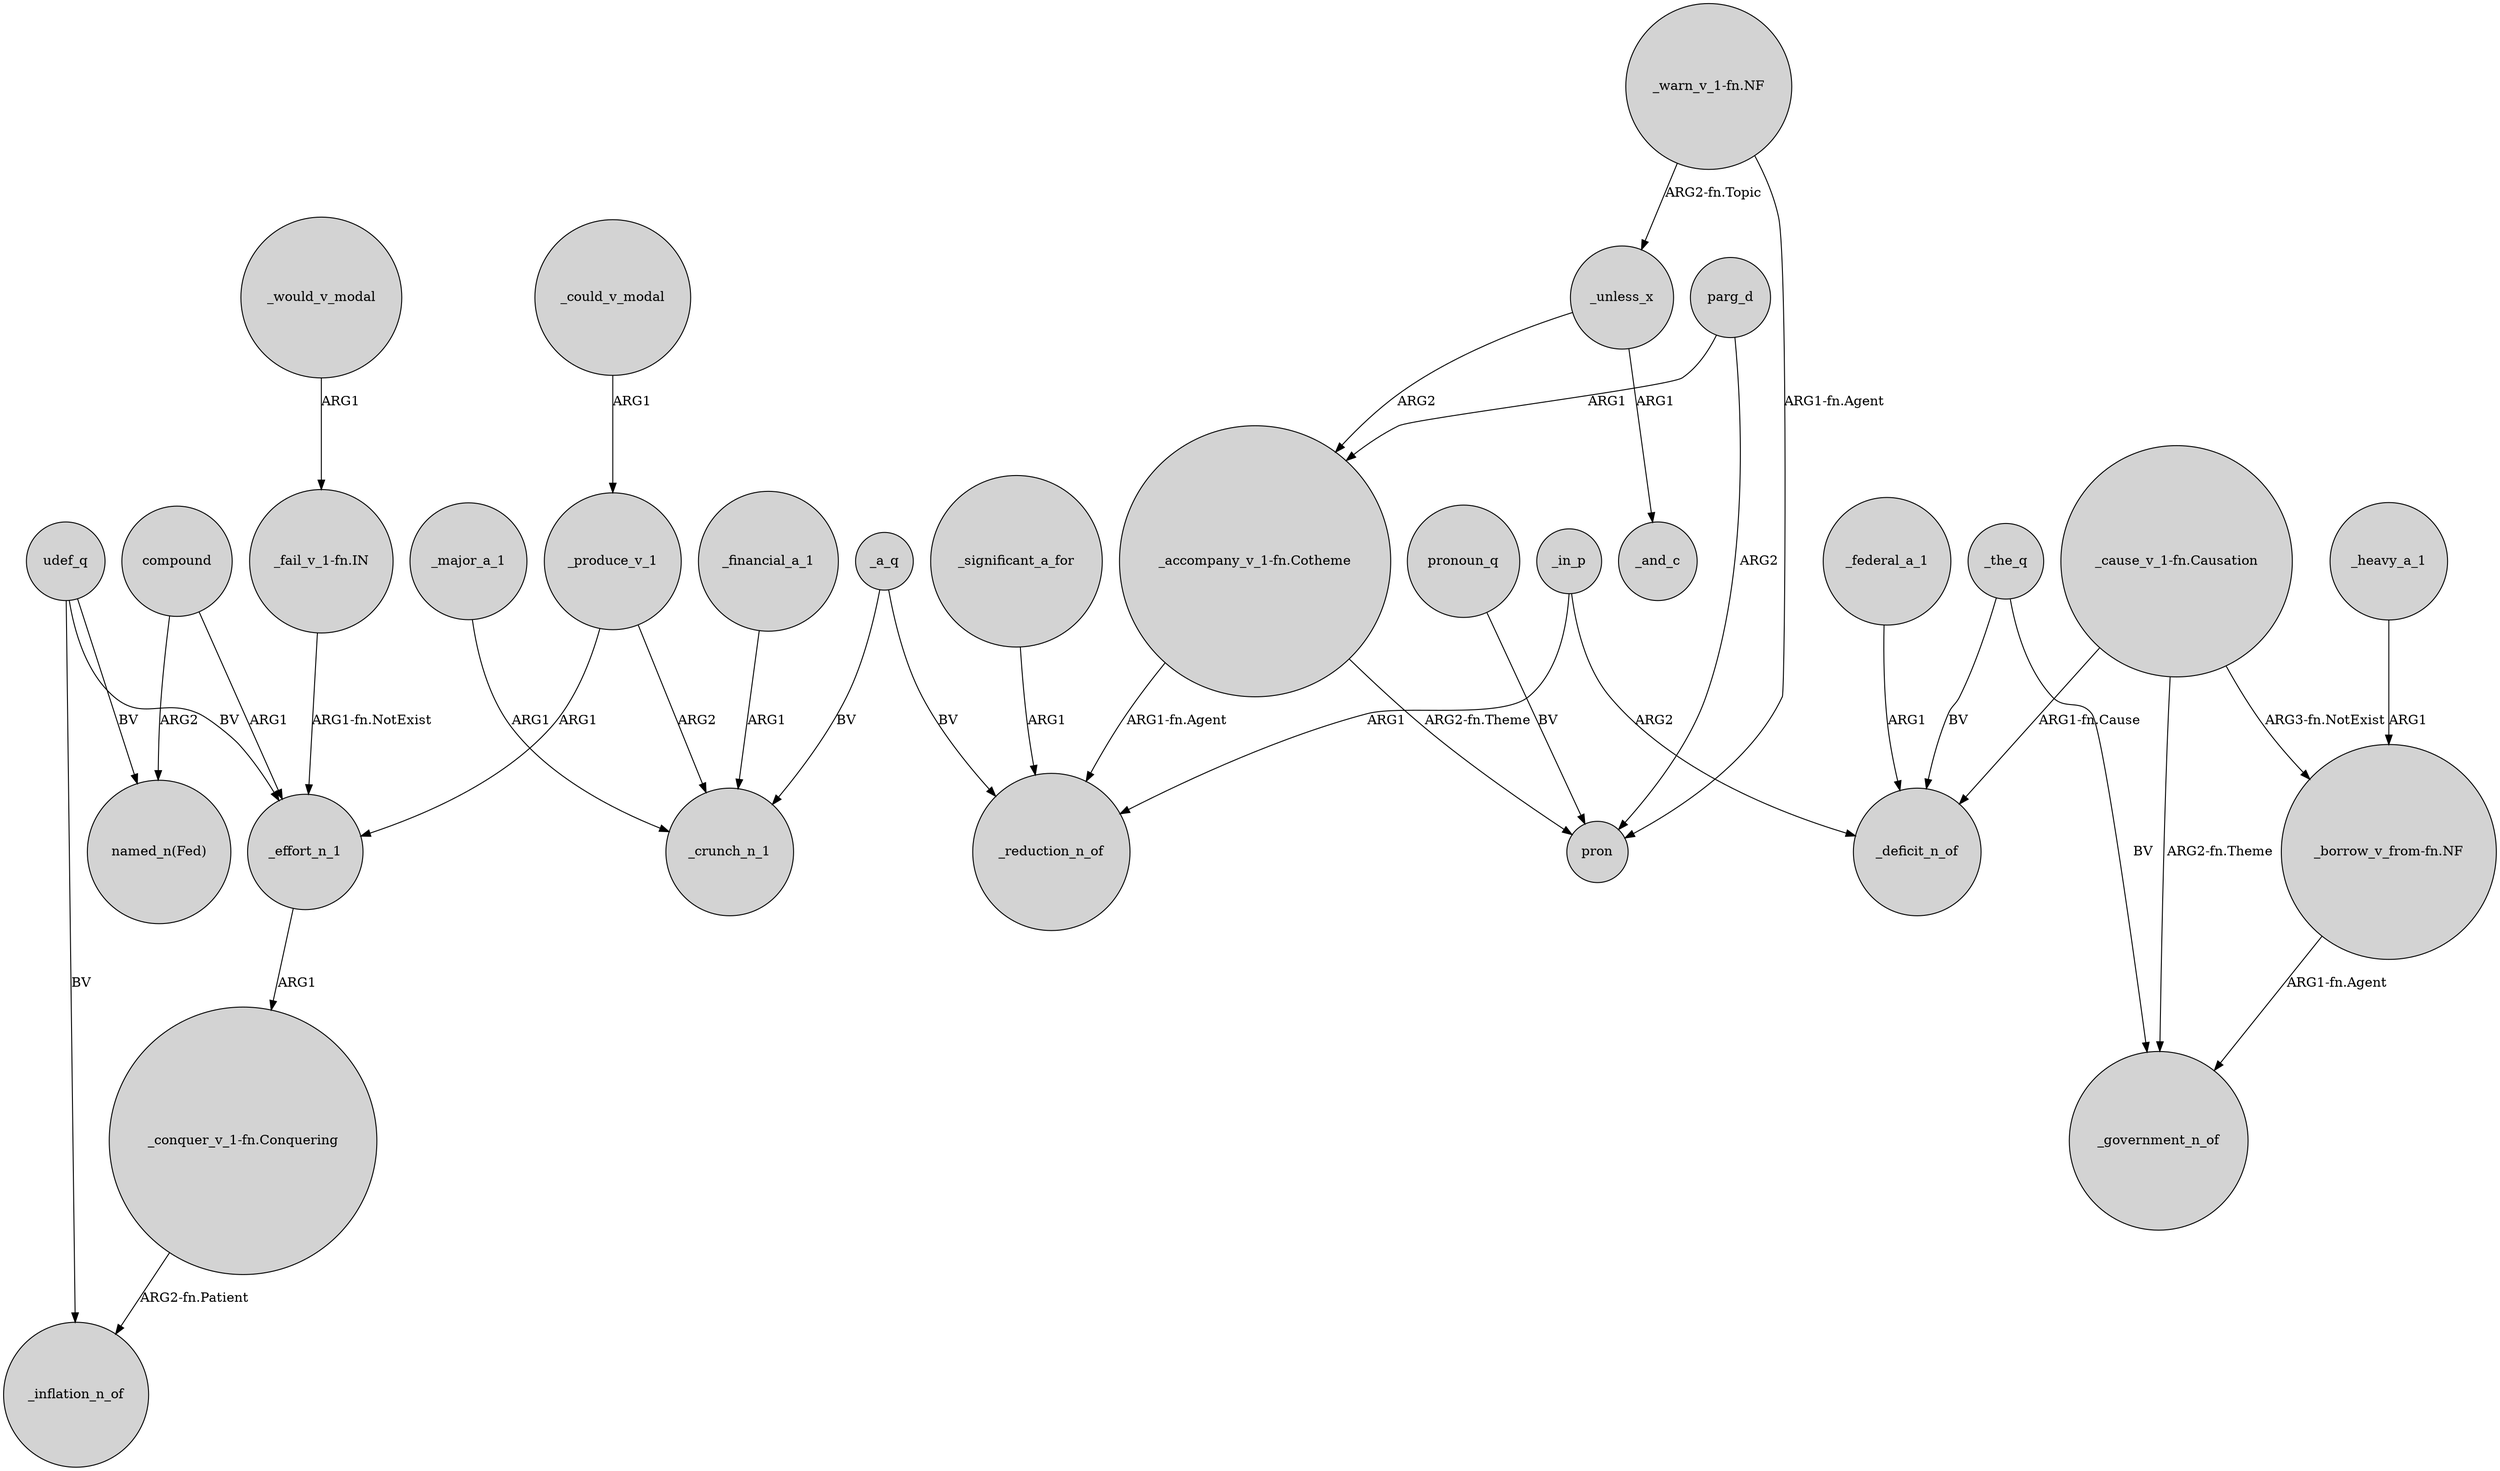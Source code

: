 digraph {
	node [shape=circle style=filled]
	udef_q -> _inflation_n_of [label=BV]
	parg_d -> "_accompany_v_1-fn.Cotheme" [label=ARG1]
	"_warn_v_1-fn.NF" -> pron [label="ARG1-fn.Agent"]
	_effort_n_1 -> "_conquer_v_1-fn.Conquering" [label=ARG1]
	_a_q -> _reduction_n_of [label=BV]
	_in_p -> _reduction_n_of [label=ARG1]
	"_cause_v_1-fn.Causation" -> _government_n_of [label="ARG2-fn.Theme"]
	compound -> "named_n(Fed)" [label=ARG2]
	_major_a_1 -> _crunch_n_1 [label=ARG1]
	_federal_a_1 -> _deficit_n_of [label=ARG1]
	_could_v_modal -> _produce_v_1 [label=ARG1]
	"_warn_v_1-fn.NF" -> _unless_x [label="ARG2-fn.Topic"]
	_would_v_modal -> "_fail_v_1-fn.IN" [label=ARG1]
	"_conquer_v_1-fn.Conquering" -> _inflation_n_of [label="ARG2-fn.Patient"]
	"_accompany_v_1-fn.Cotheme" -> pron [label="ARG2-fn.Theme"]
	parg_d -> pron [label=ARG2]
	"_cause_v_1-fn.Causation" -> "_borrow_v_from-fn.NF" [label="ARG3-fn.NotExist"]
	pronoun_q -> pron [label=BV]
	compound -> _effort_n_1 [label=ARG1]
	_heavy_a_1 -> "_borrow_v_from-fn.NF" [label=ARG1]
	_produce_v_1 -> _crunch_n_1 [label=ARG2]
	_unless_x -> "_accompany_v_1-fn.Cotheme" [label=ARG2]
	"_borrow_v_from-fn.NF" -> _government_n_of [label="ARG1-fn.Agent"]
	udef_q -> "named_n(Fed)" [label=BV]
	_unless_x -> _and_c [label=ARG1]
	_the_q -> _government_n_of [label=BV]
	_the_q -> _deficit_n_of [label=BV]
	_financial_a_1 -> _crunch_n_1 [label=ARG1]
	"_fail_v_1-fn.IN" -> _effort_n_1 [label="ARG1-fn.NotExist"]
	"_accompany_v_1-fn.Cotheme" -> _reduction_n_of [label="ARG1-fn.Agent"]
	_significant_a_for -> _reduction_n_of [label=ARG1]
	_a_q -> _crunch_n_1 [label=BV]
	_produce_v_1 -> _effort_n_1 [label=ARG1]
	udef_q -> _effort_n_1 [label=BV]
	_in_p -> _deficit_n_of [label=ARG2]
	"_cause_v_1-fn.Causation" -> _deficit_n_of [label="ARG1-fn.Cause"]
}
